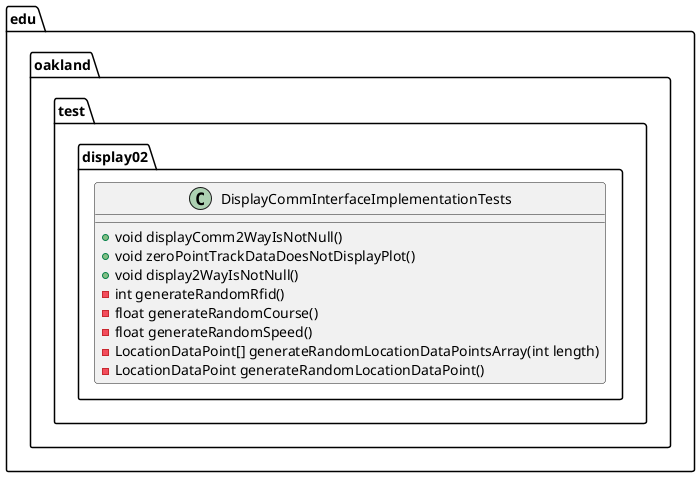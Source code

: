 @startuml DisplayCommInterfaceImplementationTests

package edu.oakland.test.display02 {
    class DisplayCommInterfaceImplementationTests {
        + void displayComm2WayIsNotNull()
        + void zeroPointTrackDataDoesNotDisplayPlot()
        + void display2WayIsNotNull()
        - int generateRandomRfid()
        - float generateRandomCourse()
        - float generateRandomSpeed()
        - LocationDataPoint[] generateRandomLocationDataPointsArray(int length)
        - LocationDataPoint generateRandomLocationDataPoint()
    }
}

@enduml

